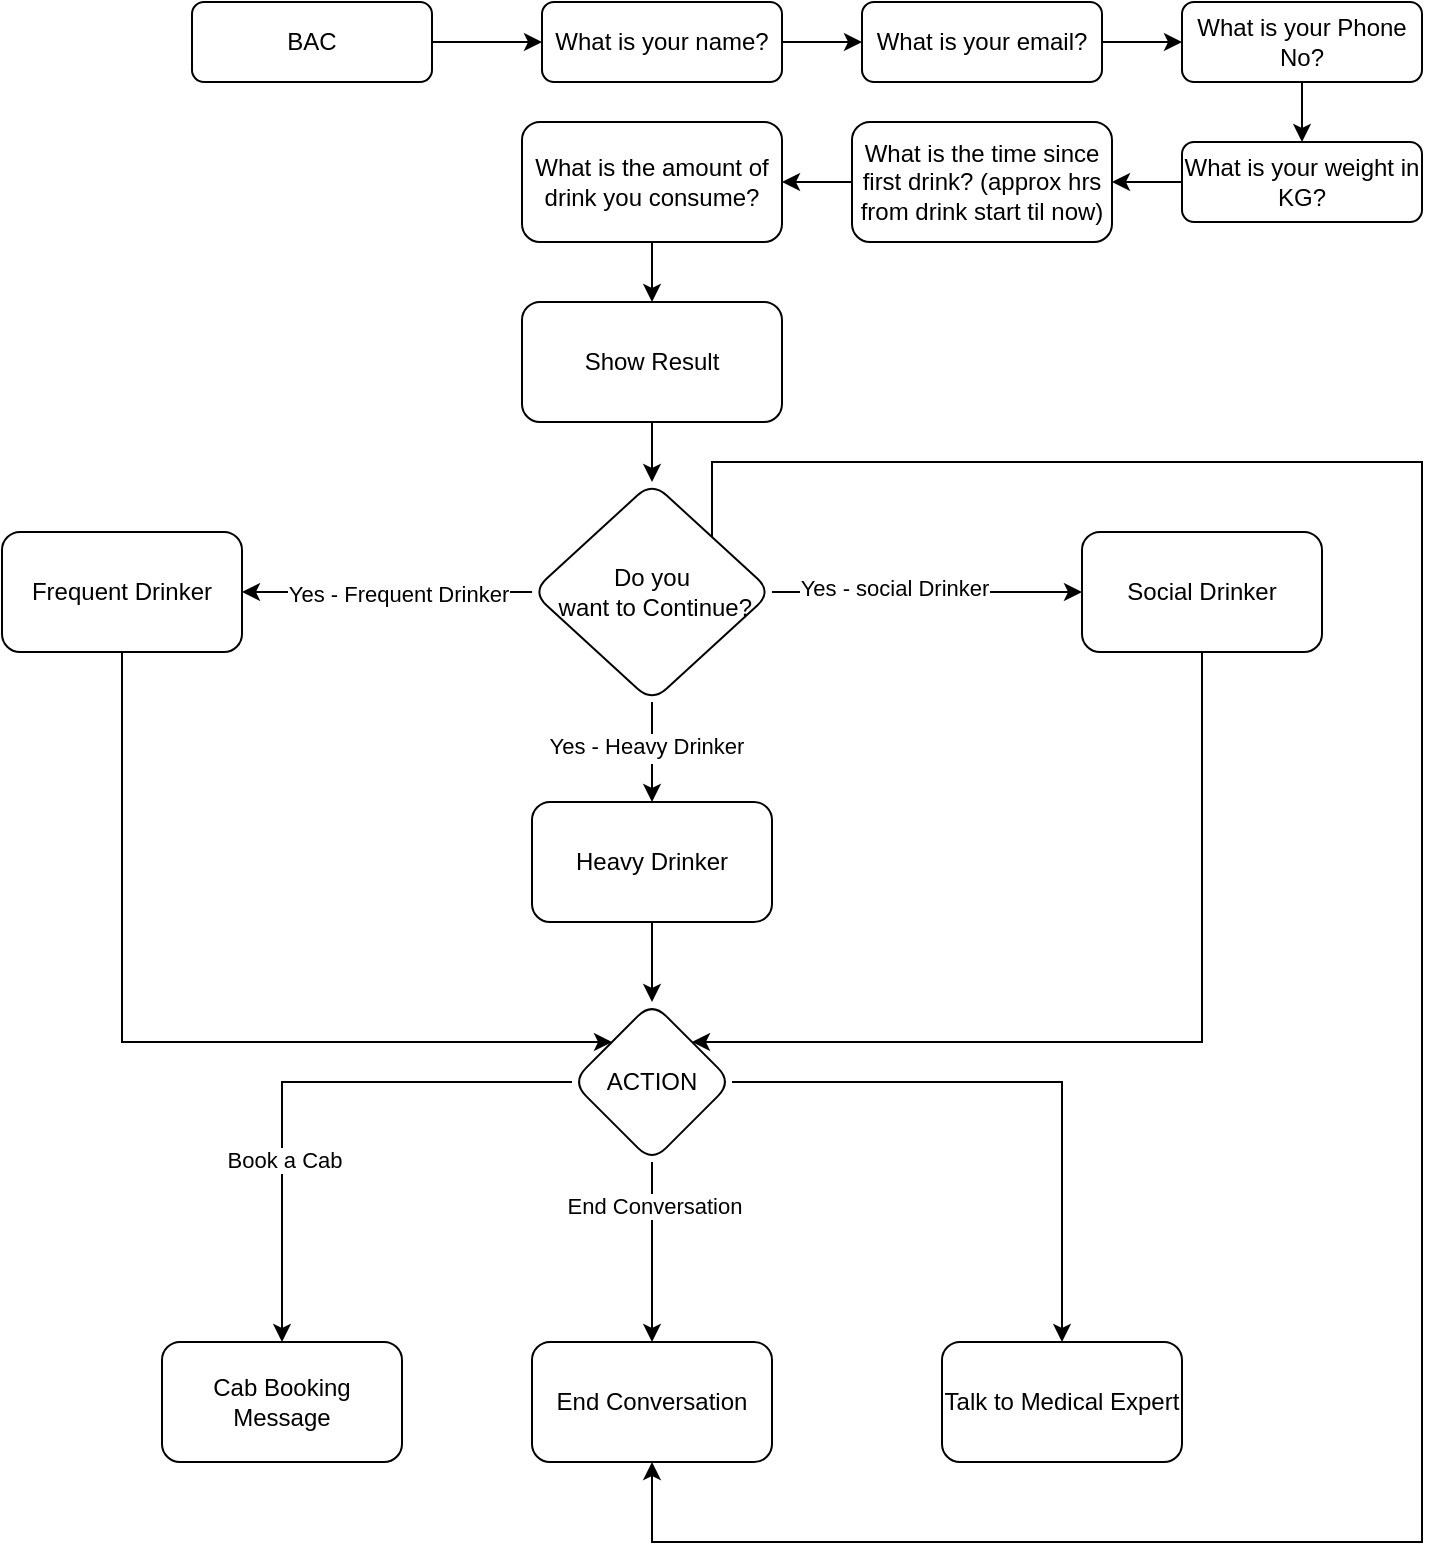 <mxfile version="21.6.7" type="github">
  <diagram name="Page-1" id="OuorS9jKov36Hd_2crpW">
    <mxGraphModel dx="743" dy="390" grid="1" gridSize="10" guides="1" tooltips="1" connect="1" arrows="1" fold="1" page="1" pageScale="1" pageWidth="850" pageHeight="1100" math="0" shadow="0">
      <root>
        <mxCell id="0" />
        <mxCell id="1" parent="0" />
        <mxCell id="ptTr35JplMpbKP84stht-1" value="" style="edgeStyle=orthogonalEdgeStyle;rounded=0;orthogonalLoop=1;jettySize=auto;html=1;" edge="1" parent="1" source="ptTr35JplMpbKP84stht-2" target="ptTr35JplMpbKP84stht-4">
          <mxGeometry relative="1" as="geometry" />
        </mxCell>
        <mxCell id="ptTr35JplMpbKP84stht-2" value="BAC" style="rounded=1;whiteSpace=wrap;html=1;fontSize=12;glass=0;strokeWidth=1;shadow=0;" vertex="1" parent="1">
          <mxGeometry x="155" y="40" width="120" height="40" as="geometry" />
        </mxCell>
        <mxCell id="ptTr35JplMpbKP84stht-3" value="" style="edgeStyle=orthogonalEdgeStyle;rounded=0;orthogonalLoop=1;jettySize=auto;html=1;" edge="1" parent="1" source="ptTr35JplMpbKP84stht-4" target="ptTr35JplMpbKP84stht-6">
          <mxGeometry relative="1" as="geometry" />
        </mxCell>
        <mxCell id="ptTr35JplMpbKP84stht-4" value="What is your name?" style="rounded=1;whiteSpace=wrap;html=1;fontSize=12;glass=0;strokeWidth=1;shadow=0;" vertex="1" parent="1">
          <mxGeometry x="330" y="40" width="120" height="40" as="geometry" />
        </mxCell>
        <mxCell id="ptTr35JplMpbKP84stht-5" value="" style="edgeStyle=orthogonalEdgeStyle;rounded=0;orthogonalLoop=1;jettySize=auto;html=1;" edge="1" parent="1" source="ptTr35JplMpbKP84stht-6" target="ptTr35JplMpbKP84stht-8">
          <mxGeometry relative="1" as="geometry" />
        </mxCell>
        <mxCell id="ptTr35JplMpbKP84stht-6" value="What is your email?" style="rounded=1;whiteSpace=wrap;html=1;fontSize=12;glass=0;strokeWidth=1;shadow=0;" vertex="1" parent="1">
          <mxGeometry x="490" y="40" width="120" height="40" as="geometry" />
        </mxCell>
        <mxCell id="ptTr35JplMpbKP84stht-7" value="" style="edgeStyle=orthogonalEdgeStyle;rounded=0;orthogonalLoop=1;jettySize=auto;html=1;" edge="1" parent="1" source="ptTr35JplMpbKP84stht-8" target="ptTr35JplMpbKP84stht-10">
          <mxGeometry relative="1" as="geometry" />
        </mxCell>
        <mxCell id="ptTr35JplMpbKP84stht-8" value="What is your Phone No?" style="rounded=1;whiteSpace=wrap;html=1;fontSize=12;glass=0;strokeWidth=1;shadow=0;" vertex="1" parent="1">
          <mxGeometry x="650" y="40" width="120" height="40" as="geometry" />
        </mxCell>
        <mxCell id="ptTr35JplMpbKP84stht-9" value="" style="edgeStyle=orthogonalEdgeStyle;rounded=0;orthogonalLoop=1;jettySize=auto;html=1;" edge="1" parent="1" source="ptTr35JplMpbKP84stht-10" target="ptTr35JplMpbKP84stht-12">
          <mxGeometry relative="1" as="geometry" />
        </mxCell>
        <mxCell id="ptTr35JplMpbKP84stht-10" value="What is your weight in KG?" style="rounded=1;whiteSpace=wrap;html=1;fontSize=12;glass=0;strokeWidth=1;shadow=0;" vertex="1" parent="1">
          <mxGeometry x="650" y="110" width="120" height="40" as="geometry" />
        </mxCell>
        <mxCell id="ptTr35JplMpbKP84stht-11" value="" style="edgeStyle=orthogonalEdgeStyle;rounded=0;orthogonalLoop=1;jettySize=auto;html=1;" edge="1" parent="1" source="ptTr35JplMpbKP84stht-12" target="ptTr35JplMpbKP84stht-14">
          <mxGeometry relative="1" as="geometry" />
        </mxCell>
        <mxCell id="ptTr35JplMpbKP84stht-12" value="What is the time since first drink? (approx hrs from drink start til now)" style="rounded=1;whiteSpace=wrap;html=1;fontSize=12;glass=0;strokeWidth=1;shadow=0;" vertex="1" parent="1">
          <mxGeometry x="485" y="100" width="130" height="60" as="geometry" />
        </mxCell>
        <mxCell id="ptTr35JplMpbKP84stht-13" value="" style="edgeStyle=orthogonalEdgeStyle;rounded=0;orthogonalLoop=1;jettySize=auto;html=1;" edge="1" parent="1" source="ptTr35JplMpbKP84stht-14" target="ptTr35JplMpbKP84stht-18">
          <mxGeometry relative="1" as="geometry" />
        </mxCell>
        <mxCell id="ptTr35JplMpbKP84stht-14" value="What is the amount of drink you consume?" style="rounded=1;whiteSpace=wrap;html=1;fontSize=12;glass=0;strokeWidth=1;shadow=0;" vertex="1" parent="1">
          <mxGeometry x="320" y="100" width="130" height="60" as="geometry" />
        </mxCell>
        <mxCell id="ptTr35JplMpbKP84stht-17" value="" style="edgeStyle=orthogonalEdgeStyle;rounded=0;orthogonalLoop=1;jettySize=auto;html=1;" edge="1" parent="1" source="ptTr35JplMpbKP84stht-18" target="ptTr35JplMpbKP84stht-51">
          <mxGeometry relative="1" as="geometry" />
        </mxCell>
        <mxCell id="ptTr35JplMpbKP84stht-18" value="Show Result" style="rounded=1;whiteSpace=wrap;html=1;fontSize=12;glass=0;strokeWidth=1;shadow=0;" vertex="1" parent="1">
          <mxGeometry x="320" y="190" width="130" height="60" as="geometry" />
        </mxCell>
        <mxCell id="ptTr35JplMpbKP84stht-70" value="" style="edgeStyle=orthogonalEdgeStyle;rounded=0;orthogonalLoop=1;jettySize=auto;html=1;" edge="1" parent="1" source="ptTr35JplMpbKP84stht-51" target="ptTr35JplMpbKP84stht-69">
          <mxGeometry relative="1" as="geometry" />
        </mxCell>
        <mxCell id="ptTr35JplMpbKP84stht-76" value="Yes - Frequent Drinker" style="edgeLabel;html=1;align=center;verticalAlign=middle;resizable=0;points=[];" vertex="1" connectable="0" parent="ptTr35JplMpbKP84stht-70">
          <mxGeometry x="0.205" y="1" relative="1" as="geometry">
            <mxPoint x="20" as="offset" />
          </mxGeometry>
        </mxCell>
        <mxCell id="ptTr35JplMpbKP84stht-72" value="" style="edgeStyle=orthogonalEdgeStyle;rounded=0;orthogonalLoop=1;jettySize=auto;html=1;" edge="1" parent="1" source="ptTr35JplMpbKP84stht-51" target="ptTr35JplMpbKP84stht-71">
          <mxGeometry relative="1" as="geometry" />
        </mxCell>
        <mxCell id="ptTr35JplMpbKP84stht-75" value="NO" style="edgeLabel;html=1;align=center;verticalAlign=middle;resizable=0;points=[];" vertex="1" connectable="0" parent="ptTr35JplMpbKP84stht-72">
          <mxGeometry x="-0.07" y="-1" relative="1" as="geometry">
            <mxPoint as="offset" />
          </mxGeometry>
        </mxCell>
        <mxCell id="ptTr35JplMpbKP84stht-80" value="Yes - Heavy Drinker" style="edgeLabel;html=1;align=center;verticalAlign=middle;resizable=0;points=[];" vertex="1" connectable="0" parent="ptTr35JplMpbKP84stht-72">
          <mxGeometry x="-0.149" y="-3" relative="1" as="geometry">
            <mxPoint as="offset" />
          </mxGeometry>
        </mxCell>
        <mxCell id="ptTr35JplMpbKP84stht-74" value="" style="edgeStyle=orthogonalEdgeStyle;rounded=0;orthogonalLoop=1;jettySize=auto;html=1;" edge="1" parent="1" source="ptTr35JplMpbKP84stht-51" target="ptTr35JplMpbKP84stht-73">
          <mxGeometry relative="1" as="geometry" />
        </mxCell>
        <mxCell id="ptTr35JplMpbKP84stht-77" value="Yes - social Drinker" style="edgeLabel;html=1;align=center;verticalAlign=middle;resizable=0;points=[];" vertex="1" connectable="0" parent="ptTr35JplMpbKP84stht-74">
          <mxGeometry x="-0.214" y="2" relative="1" as="geometry">
            <mxPoint as="offset" />
          </mxGeometry>
        </mxCell>
        <mxCell id="ptTr35JplMpbKP84stht-95" style="edgeStyle=orthogonalEdgeStyle;rounded=0;orthogonalLoop=1;jettySize=auto;html=1;exitX=1;exitY=0;exitDx=0;exitDy=0;" edge="1" parent="1" source="ptTr35JplMpbKP84stht-51" target="ptTr35JplMpbKP84stht-89">
          <mxGeometry relative="1" as="geometry">
            <Array as="points">
              <mxPoint x="415" y="270" />
              <mxPoint x="770" y="270" />
              <mxPoint x="770" y="810" />
              <mxPoint x="385" y="810" />
            </Array>
          </mxGeometry>
        </mxCell>
        <mxCell id="ptTr35JplMpbKP84stht-51" value="Do you&lt;br&gt;&amp;nbsp;want to Continue?" style="rhombus;whiteSpace=wrap;html=1;rounded=1;glass=0;strokeWidth=1;shadow=0;" vertex="1" parent="1">
          <mxGeometry x="325" y="280" width="120" height="110" as="geometry" />
        </mxCell>
        <mxCell id="ptTr35JplMpbKP84stht-86" style="edgeStyle=orthogonalEdgeStyle;rounded=0;orthogonalLoop=1;jettySize=auto;html=1;entryX=0;entryY=0;entryDx=0;entryDy=0;" edge="1" parent="1" source="ptTr35JplMpbKP84stht-69" target="ptTr35JplMpbKP84stht-81">
          <mxGeometry relative="1" as="geometry">
            <Array as="points">
              <mxPoint x="120" y="560" />
            </Array>
          </mxGeometry>
        </mxCell>
        <mxCell id="ptTr35JplMpbKP84stht-69" value="Frequent Drinker" style="whiteSpace=wrap;html=1;rounded=1;glass=0;strokeWidth=1;shadow=0;" vertex="1" parent="1">
          <mxGeometry x="60" y="305" width="120" height="60" as="geometry" />
        </mxCell>
        <mxCell id="ptTr35JplMpbKP84stht-82" value="" style="edgeStyle=orthogonalEdgeStyle;rounded=0;orthogonalLoop=1;jettySize=auto;html=1;" edge="1" parent="1" source="ptTr35JplMpbKP84stht-71" target="ptTr35JplMpbKP84stht-81">
          <mxGeometry relative="1" as="geometry" />
        </mxCell>
        <mxCell id="ptTr35JplMpbKP84stht-71" value="Heavy Drinker" style="whiteSpace=wrap;html=1;rounded=1;glass=0;strokeWidth=1;shadow=0;" vertex="1" parent="1">
          <mxGeometry x="325" y="440" width="120" height="60" as="geometry" />
        </mxCell>
        <mxCell id="ptTr35JplMpbKP84stht-85" style="edgeStyle=orthogonalEdgeStyle;rounded=0;orthogonalLoop=1;jettySize=auto;html=1;entryX=1;entryY=0;entryDx=0;entryDy=0;" edge="1" parent="1" source="ptTr35JplMpbKP84stht-73" target="ptTr35JplMpbKP84stht-81">
          <mxGeometry relative="1" as="geometry">
            <Array as="points">
              <mxPoint x="660" y="560" />
            </Array>
          </mxGeometry>
        </mxCell>
        <mxCell id="ptTr35JplMpbKP84stht-73" value="Social Drinker" style="whiteSpace=wrap;html=1;rounded=1;glass=0;strokeWidth=1;shadow=0;" vertex="1" parent="1">
          <mxGeometry x="600" y="305" width="120" height="60" as="geometry" />
        </mxCell>
        <mxCell id="ptTr35JplMpbKP84stht-88" value="" style="edgeStyle=orthogonalEdgeStyle;rounded=0;orthogonalLoop=1;jettySize=auto;html=1;" edge="1" parent="1" source="ptTr35JplMpbKP84stht-81" target="ptTr35JplMpbKP84stht-87">
          <mxGeometry relative="1" as="geometry" />
        </mxCell>
        <mxCell id="ptTr35JplMpbKP84stht-93" value="Book a Cab" style="edgeLabel;html=1;align=center;verticalAlign=middle;resizable=0;points=[];" vertex="1" connectable="0" parent="ptTr35JplMpbKP84stht-88">
          <mxGeometry x="0.337" y="1" relative="1" as="geometry">
            <mxPoint as="offset" />
          </mxGeometry>
        </mxCell>
        <mxCell id="ptTr35JplMpbKP84stht-90" value="" style="edgeStyle=orthogonalEdgeStyle;rounded=0;orthogonalLoop=1;jettySize=auto;html=1;" edge="1" parent="1" source="ptTr35JplMpbKP84stht-81" target="ptTr35JplMpbKP84stht-89">
          <mxGeometry relative="1" as="geometry" />
        </mxCell>
        <mxCell id="ptTr35JplMpbKP84stht-94" value="End Conversation" style="edgeLabel;html=1;align=center;verticalAlign=middle;resizable=0;points=[];" vertex="1" connectable="0" parent="ptTr35JplMpbKP84stht-90">
          <mxGeometry x="-0.517" y="1" relative="1" as="geometry">
            <mxPoint as="offset" />
          </mxGeometry>
        </mxCell>
        <mxCell id="ptTr35JplMpbKP84stht-92" value="" style="edgeStyle=orthogonalEdgeStyle;rounded=0;orthogonalLoop=1;jettySize=auto;html=1;" edge="1" parent="1" source="ptTr35JplMpbKP84stht-81" target="ptTr35JplMpbKP84stht-91">
          <mxGeometry relative="1" as="geometry" />
        </mxCell>
        <mxCell id="ptTr35JplMpbKP84stht-81" value="ACTION" style="rhombus;whiteSpace=wrap;html=1;rounded=1;glass=0;strokeWidth=1;shadow=0;" vertex="1" parent="1">
          <mxGeometry x="345" y="540" width="80" height="80" as="geometry" />
        </mxCell>
        <mxCell id="ptTr35JplMpbKP84stht-87" value="Cab Booking Message" style="whiteSpace=wrap;html=1;rounded=1;glass=0;strokeWidth=1;shadow=0;" vertex="1" parent="1">
          <mxGeometry x="140" y="710" width="120" height="60" as="geometry" />
        </mxCell>
        <mxCell id="ptTr35JplMpbKP84stht-89" value="End Conversation" style="whiteSpace=wrap;html=1;rounded=1;glass=0;strokeWidth=1;shadow=0;" vertex="1" parent="1">
          <mxGeometry x="325" y="710" width="120" height="60" as="geometry" />
        </mxCell>
        <mxCell id="ptTr35JplMpbKP84stht-91" value="Talk to Medical Expert" style="whiteSpace=wrap;html=1;rounded=1;glass=0;strokeWidth=1;shadow=0;" vertex="1" parent="1">
          <mxGeometry x="530" y="710" width="120" height="60" as="geometry" />
        </mxCell>
      </root>
    </mxGraphModel>
  </diagram>
</mxfile>
